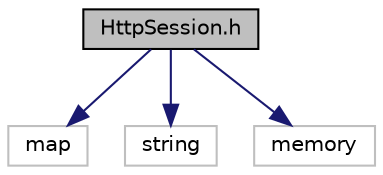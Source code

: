 digraph "HttpSession.h"
{
  edge [fontname="Helvetica",fontsize="10",labelfontname="Helvetica",labelfontsize="10"];
  node [fontname="Helvetica",fontsize="10",shape=record];
  Node0 [label="HttpSession.h",height=0.2,width=0.4,color="black", fillcolor="grey75", style="filled", fontcolor="black"];
  Node0 -> Node1 [color="midnightblue",fontsize="10",style="solid",fontname="Helvetica"];
  Node1 [label="map",height=0.2,width=0.4,color="grey75", fillcolor="white", style="filled"];
  Node0 -> Node2 [color="midnightblue",fontsize="10",style="solid",fontname="Helvetica"];
  Node2 [label="string",height=0.2,width=0.4,color="grey75", fillcolor="white", style="filled"];
  Node0 -> Node3 [color="midnightblue",fontsize="10",style="solid",fontname="Helvetica"];
  Node3 [label="memory",height=0.2,width=0.4,color="grey75", fillcolor="white", style="filled"];
}
